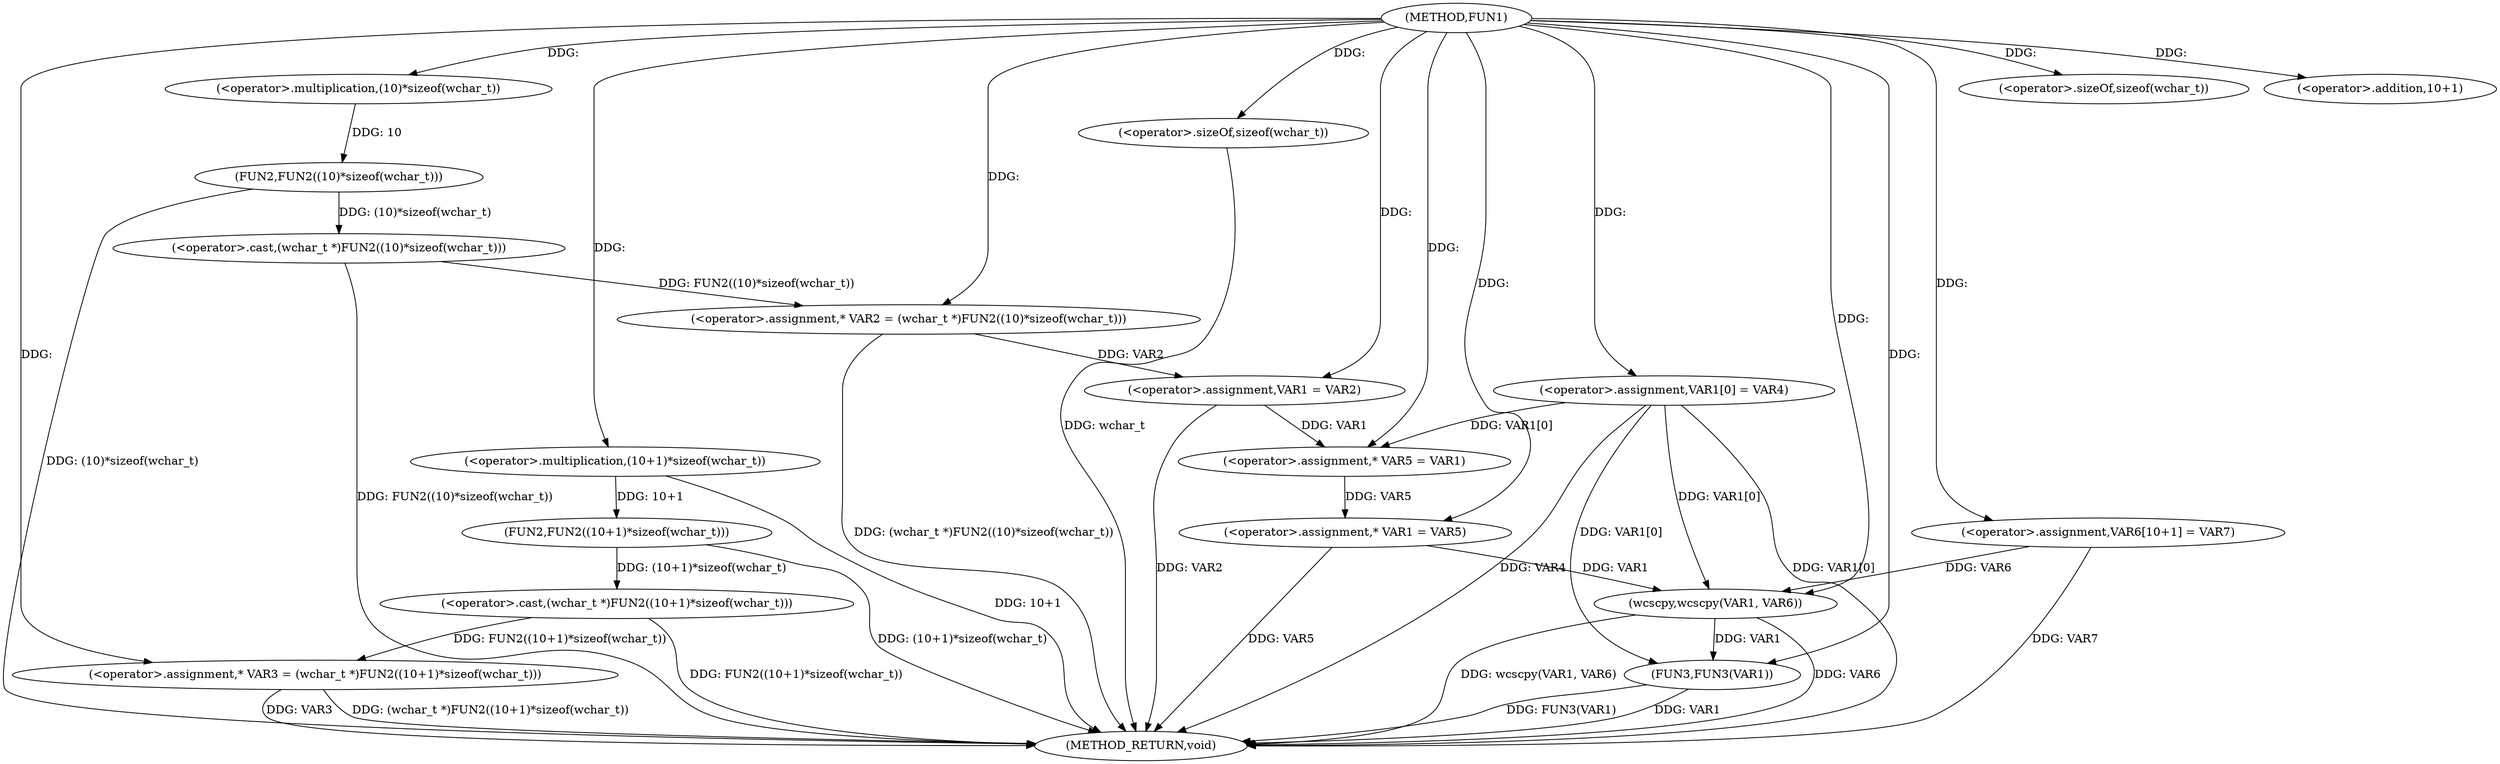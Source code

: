 digraph FUN1 {  
"1000100" [label = "(METHOD,FUN1)" ]
"1000152" [label = "(METHOD_RETURN,void)" ]
"1000104" [label = "(<operator>.assignment,* VAR2 = (wchar_t *)FUN2((10)*sizeof(wchar_t)))" ]
"1000106" [label = "(<operator>.cast,(wchar_t *)FUN2((10)*sizeof(wchar_t)))" ]
"1000108" [label = "(FUN2,FUN2((10)*sizeof(wchar_t)))" ]
"1000109" [label = "(<operator>.multiplication,(10)*sizeof(wchar_t))" ]
"1000111" [label = "(<operator>.sizeOf,sizeof(wchar_t))" ]
"1000114" [label = "(<operator>.assignment,* VAR3 = (wchar_t *)FUN2((10+1)*sizeof(wchar_t)))" ]
"1000116" [label = "(<operator>.cast,(wchar_t *)FUN2((10+1)*sizeof(wchar_t)))" ]
"1000118" [label = "(FUN2,FUN2((10+1)*sizeof(wchar_t)))" ]
"1000119" [label = "(<operator>.multiplication,(10+1)*sizeof(wchar_t))" ]
"1000120" [label = "(<operator>.addition,10+1)" ]
"1000123" [label = "(<operator>.sizeOf,sizeof(wchar_t))" ]
"1000125" [label = "(<operator>.assignment,VAR1 = VAR2)" ]
"1000128" [label = "(<operator>.assignment,VAR1[0] = VAR4)" ]
"1000135" [label = "(<operator>.assignment,* VAR5 = VAR1)" ]
"1000139" [label = "(<operator>.assignment,* VAR1 = VAR5)" ]
"1000144" [label = "(<operator>.assignment,VAR6[10+1] = VAR7)" ]
"1000147" [label = "(wcscpy,wcscpy(VAR1, VAR6))" ]
"1000150" [label = "(FUN3,FUN3(VAR1))" ]
  "1000106" -> "1000152"  [ label = "DDG: FUN2((10)*sizeof(wchar_t))"] 
  "1000150" -> "1000152"  [ label = "DDG: VAR1"] 
  "1000114" -> "1000152"  [ label = "DDG: VAR3"] 
  "1000147" -> "1000152"  [ label = "DDG: VAR6"] 
  "1000125" -> "1000152"  [ label = "DDG: VAR2"] 
  "1000116" -> "1000152"  [ label = "DDG: FUN2((10+1)*sizeof(wchar_t))"] 
  "1000150" -> "1000152"  [ label = "DDG: FUN3(VAR1)"] 
  "1000118" -> "1000152"  [ label = "DDG: (10+1)*sizeof(wchar_t)"] 
  "1000144" -> "1000152"  [ label = "DDG: VAR7"] 
  "1000123" -> "1000152"  [ label = "DDG: wchar_t"] 
  "1000128" -> "1000152"  [ label = "DDG: VAR4"] 
  "1000139" -> "1000152"  [ label = "DDG: VAR5"] 
  "1000128" -> "1000152"  [ label = "DDG: VAR1[0]"] 
  "1000119" -> "1000152"  [ label = "DDG: 10+1"] 
  "1000147" -> "1000152"  [ label = "DDG: wcscpy(VAR1, VAR6)"] 
  "1000114" -> "1000152"  [ label = "DDG: (wchar_t *)FUN2((10+1)*sizeof(wchar_t))"] 
  "1000104" -> "1000152"  [ label = "DDG: (wchar_t *)FUN2((10)*sizeof(wchar_t))"] 
  "1000108" -> "1000152"  [ label = "DDG: (10)*sizeof(wchar_t)"] 
  "1000106" -> "1000104"  [ label = "DDG: FUN2((10)*sizeof(wchar_t))"] 
  "1000100" -> "1000104"  [ label = "DDG: "] 
  "1000108" -> "1000106"  [ label = "DDG: (10)*sizeof(wchar_t)"] 
  "1000109" -> "1000108"  [ label = "DDG: 10"] 
  "1000100" -> "1000109"  [ label = "DDG: "] 
  "1000100" -> "1000111"  [ label = "DDG: "] 
  "1000116" -> "1000114"  [ label = "DDG: FUN2((10+1)*sizeof(wchar_t))"] 
  "1000100" -> "1000114"  [ label = "DDG: "] 
  "1000118" -> "1000116"  [ label = "DDG: (10+1)*sizeof(wchar_t)"] 
  "1000119" -> "1000118"  [ label = "DDG: 10+1"] 
  "1000100" -> "1000119"  [ label = "DDG: "] 
  "1000100" -> "1000120"  [ label = "DDG: "] 
  "1000100" -> "1000123"  [ label = "DDG: "] 
  "1000104" -> "1000125"  [ label = "DDG: VAR2"] 
  "1000100" -> "1000125"  [ label = "DDG: "] 
  "1000100" -> "1000128"  [ label = "DDG: "] 
  "1000125" -> "1000135"  [ label = "DDG: VAR1"] 
  "1000128" -> "1000135"  [ label = "DDG: VAR1[0]"] 
  "1000100" -> "1000135"  [ label = "DDG: "] 
  "1000135" -> "1000139"  [ label = "DDG: VAR5"] 
  "1000100" -> "1000139"  [ label = "DDG: "] 
  "1000100" -> "1000144"  [ label = "DDG: "] 
  "1000139" -> "1000147"  [ label = "DDG: VAR1"] 
  "1000128" -> "1000147"  [ label = "DDG: VAR1[0]"] 
  "1000100" -> "1000147"  [ label = "DDG: "] 
  "1000144" -> "1000147"  [ label = "DDG: VAR6"] 
  "1000128" -> "1000150"  [ label = "DDG: VAR1[0]"] 
  "1000147" -> "1000150"  [ label = "DDG: VAR1"] 
  "1000100" -> "1000150"  [ label = "DDG: "] 
}
